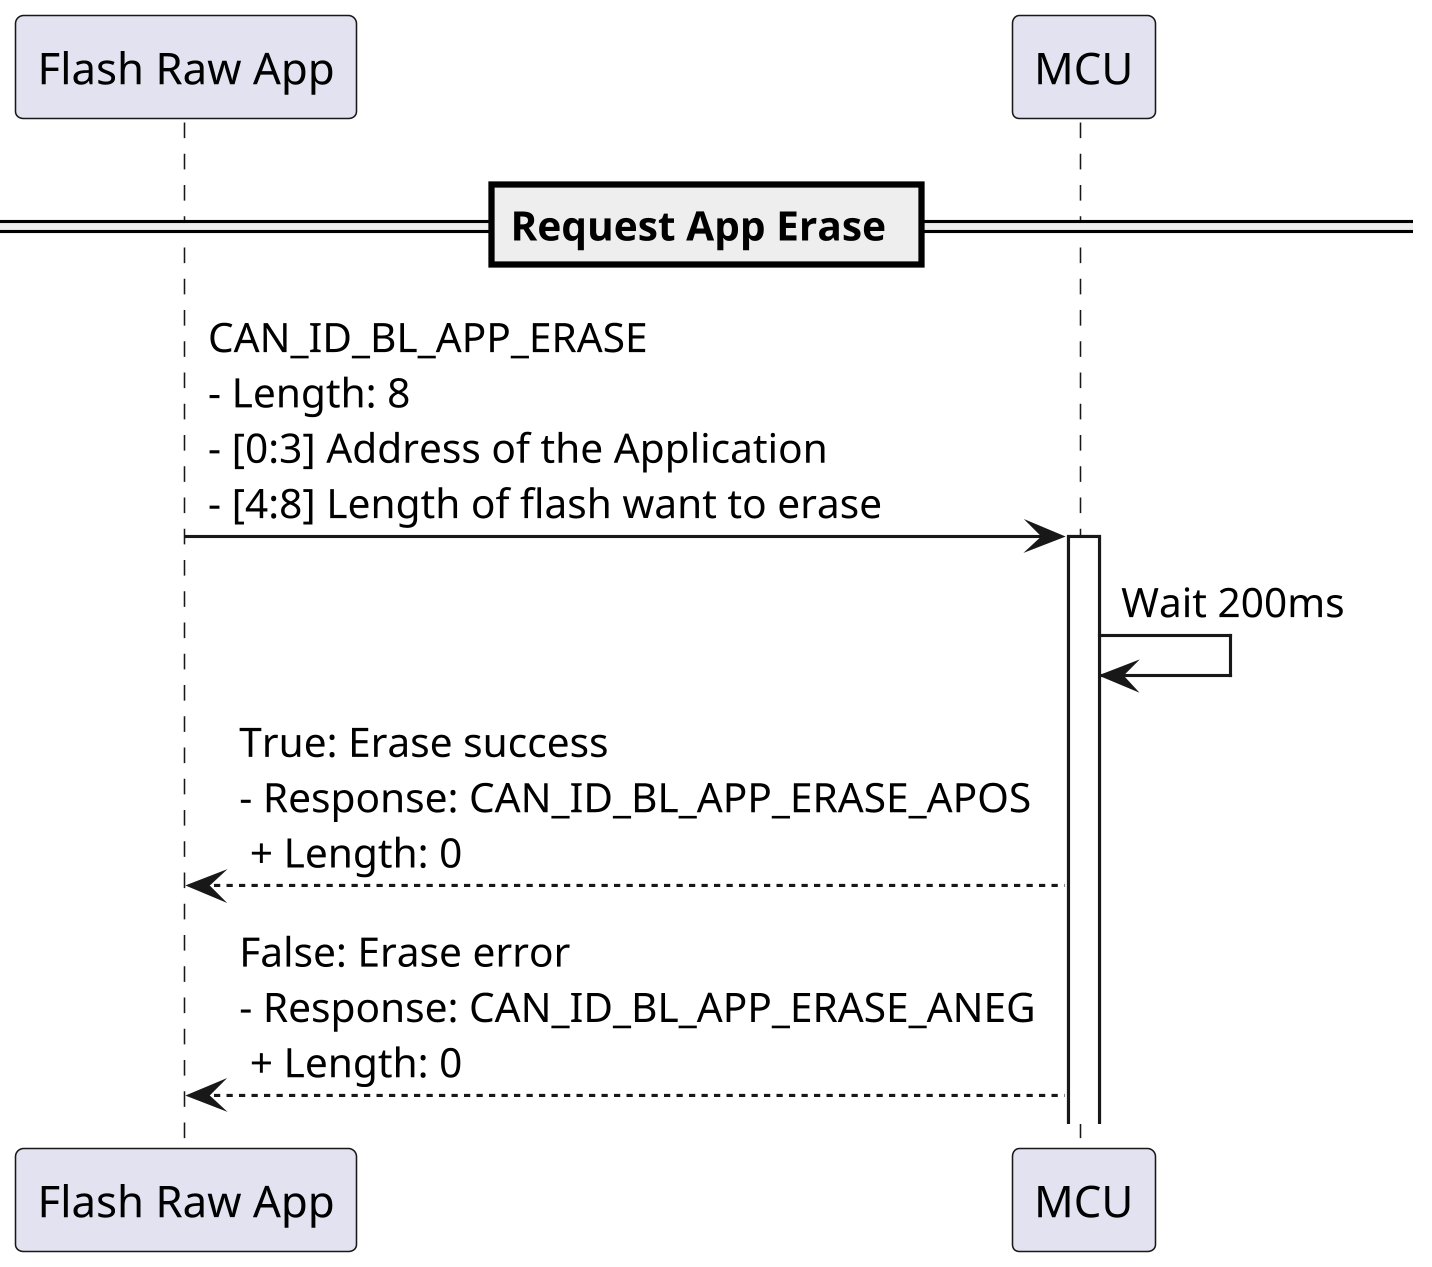 @startuml

participant APP as "Flash Raw App"
participant MCU as "MCU"

skinparam dpi 300

== Request App Erase ==
APP->MCU ++: CAN_ID_BL_APP_ERASE  \n- Length: 8 \n- [0:3] Address of the Application \n- [4:8] Length of flash want to erase
MCU -> MCU : Wait 200ms
MCU-->APP : True: Erase success \n- Response: CAN_ID_BL_APP_ERASE_APOS \n + Length: 0
MCU-->APP : False: Erase error \n- Response: CAN_ID_BL_APP_ERASE_ANEG \n + Length: 0

@enduml
